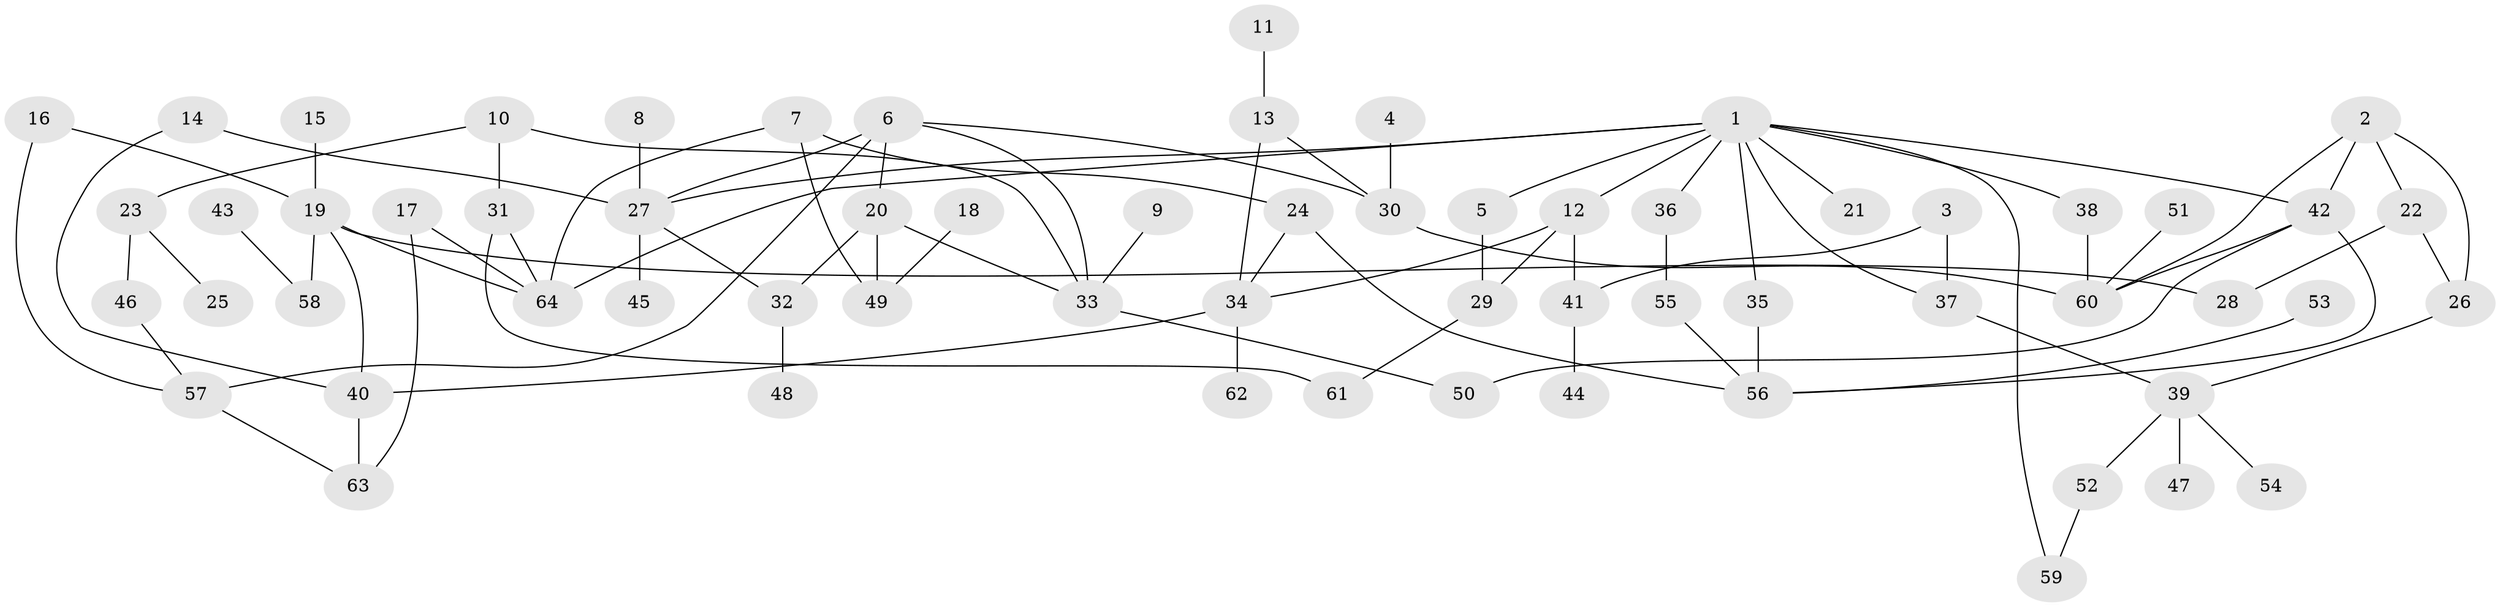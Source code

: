 // original degree distribution, {5: 0.07086614173228346, 8: 0.007874015748031496, 6: 0.007874015748031496, 4: 0.08661417322834646, 3: 0.1732283464566929, 7: 0.015748031496062992, 1: 0.30708661417322836, 2: 0.33070866141732286}
// Generated by graph-tools (version 1.1) at 2025/49/03/09/25 03:49:26]
// undirected, 64 vertices, 89 edges
graph export_dot {
graph [start="1"]
  node [color=gray90,style=filled];
  1;
  2;
  3;
  4;
  5;
  6;
  7;
  8;
  9;
  10;
  11;
  12;
  13;
  14;
  15;
  16;
  17;
  18;
  19;
  20;
  21;
  22;
  23;
  24;
  25;
  26;
  27;
  28;
  29;
  30;
  31;
  32;
  33;
  34;
  35;
  36;
  37;
  38;
  39;
  40;
  41;
  42;
  43;
  44;
  45;
  46;
  47;
  48;
  49;
  50;
  51;
  52;
  53;
  54;
  55;
  56;
  57;
  58;
  59;
  60;
  61;
  62;
  63;
  64;
  1 -- 5 [weight=1.0];
  1 -- 12 [weight=1.0];
  1 -- 21 [weight=1.0];
  1 -- 27 [weight=1.0];
  1 -- 35 [weight=1.0];
  1 -- 36 [weight=1.0];
  1 -- 37 [weight=1.0];
  1 -- 38 [weight=1.0];
  1 -- 42 [weight=1.0];
  1 -- 59 [weight=1.0];
  1 -- 64 [weight=1.0];
  2 -- 22 [weight=1.0];
  2 -- 26 [weight=1.0];
  2 -- 42 [weight=1.0];
  2 -- 60 [weight=1.0];
  3 -- 37 [weight=1.0];
  3 -- 41 [weight=1.0];
  4 -- 30 [weight=1.0];
  5 -- 29 [weight=1.0];
  6 -- 20 [weight=1.0];
  6 -- 27 [weight=1.0];
  6 -- 30 [weight=1.0];
  6 -- 33 [weight=1.0];
  6 -- 57 [weight=1.0];
  7 -- 24 [weight=1.0];
  7 -- 49 [weight=1.0];
  7 -- 64 [weight=1.0];
  8 -- 27 [weight=1.0];
  9 -- 33 [weight=1.0];
  10 -- 23 [weight=1.0];
  10 -- 31 [weight=1.0];
  10 -- 33 [weight=1.0];
  11 -- 13 [weight=1.0];
  12 -- 29 [weight=1.0];
  12 -- 34 [weight=1.0];
  12 -- 41 [weight=1.0];
  13 -- 30 [weight=1.0];
  13 -- 34 [weight=1.0];
  14 -- 27 [weight=1.0];
  14 -- 40 [weight=1.0];
  15 -- 19 [weight=1.0];
  16 -- 19 [weight=1.0];
  16 -- 57 [weight=1.0];
  17 -- 63 [weight=1.0];
  17 -- 64 [weight=1.0];
  18 -- 49 [weight=1.0];
  19 -- 28 [weight=1.0];
  19 -- 40 [weight=1.0];
  19 -- 58 [weight=1.0];
  19 -- 64 [weight=1.0];
  20 -- 32 [weight=1.0];
  20 -- 33 [weight=1.0];
  20 -- 49 [weight=1.0];
  22 -- 26 [weight=1.0];
  22 -- 28 [weight=1.0];
  23 -- 25 [weight=1.0];
  23 -- 46 [weight=1.0];
  24 -- 34 [weight=1.0];
  24 -- 56 [weight=1.0];
  26 -- 39 [weight=1.0];
  27 -- 32 [weight=1.0];
  27 -- 45 [weight=1.0];
  29 -- 61 [weight=1.0];
  30 -- 60 [weight=1.0];
  31 -- 61 [weight=1.0];
  31 -- 64 [weight=1.0];
  32 -- 48 [weight=1.0];
  33 -- 50 [weight=1.0];
  34 -- 40 [weight=1.0];
  34 -- 62 [weight=1.0];
  35 -- 56 [weight=1.0];
  36 -- 55 [weight=1.0];
  37 -- 39 [weight=1.0];
  38 -- 60 [weight=1.0];
  39 -- 47 [weight=1.0];
  39 -- 52 [weight=1.0];
  39 -- 54 [weight=1.0];
  40 -- 63 [weight=1.0];
  41 -- 44 [weight=1.0];
  42 -- 50 [weight=1.0];
  42 -- 56 [weight=1.0];
  42 -- 60 [weight=1.0];
  43 -- 58 [weight=1.0];
  46 -- 57 [weight=1.0];
  51 -- 60 [weight=1.0];
  52 -- 59 [weight=1.0];
  53 -- 56 [weight=1.0];
  55 -- 56 [weight=1.0];
  57 -- 63 [weight=1.0];
}

